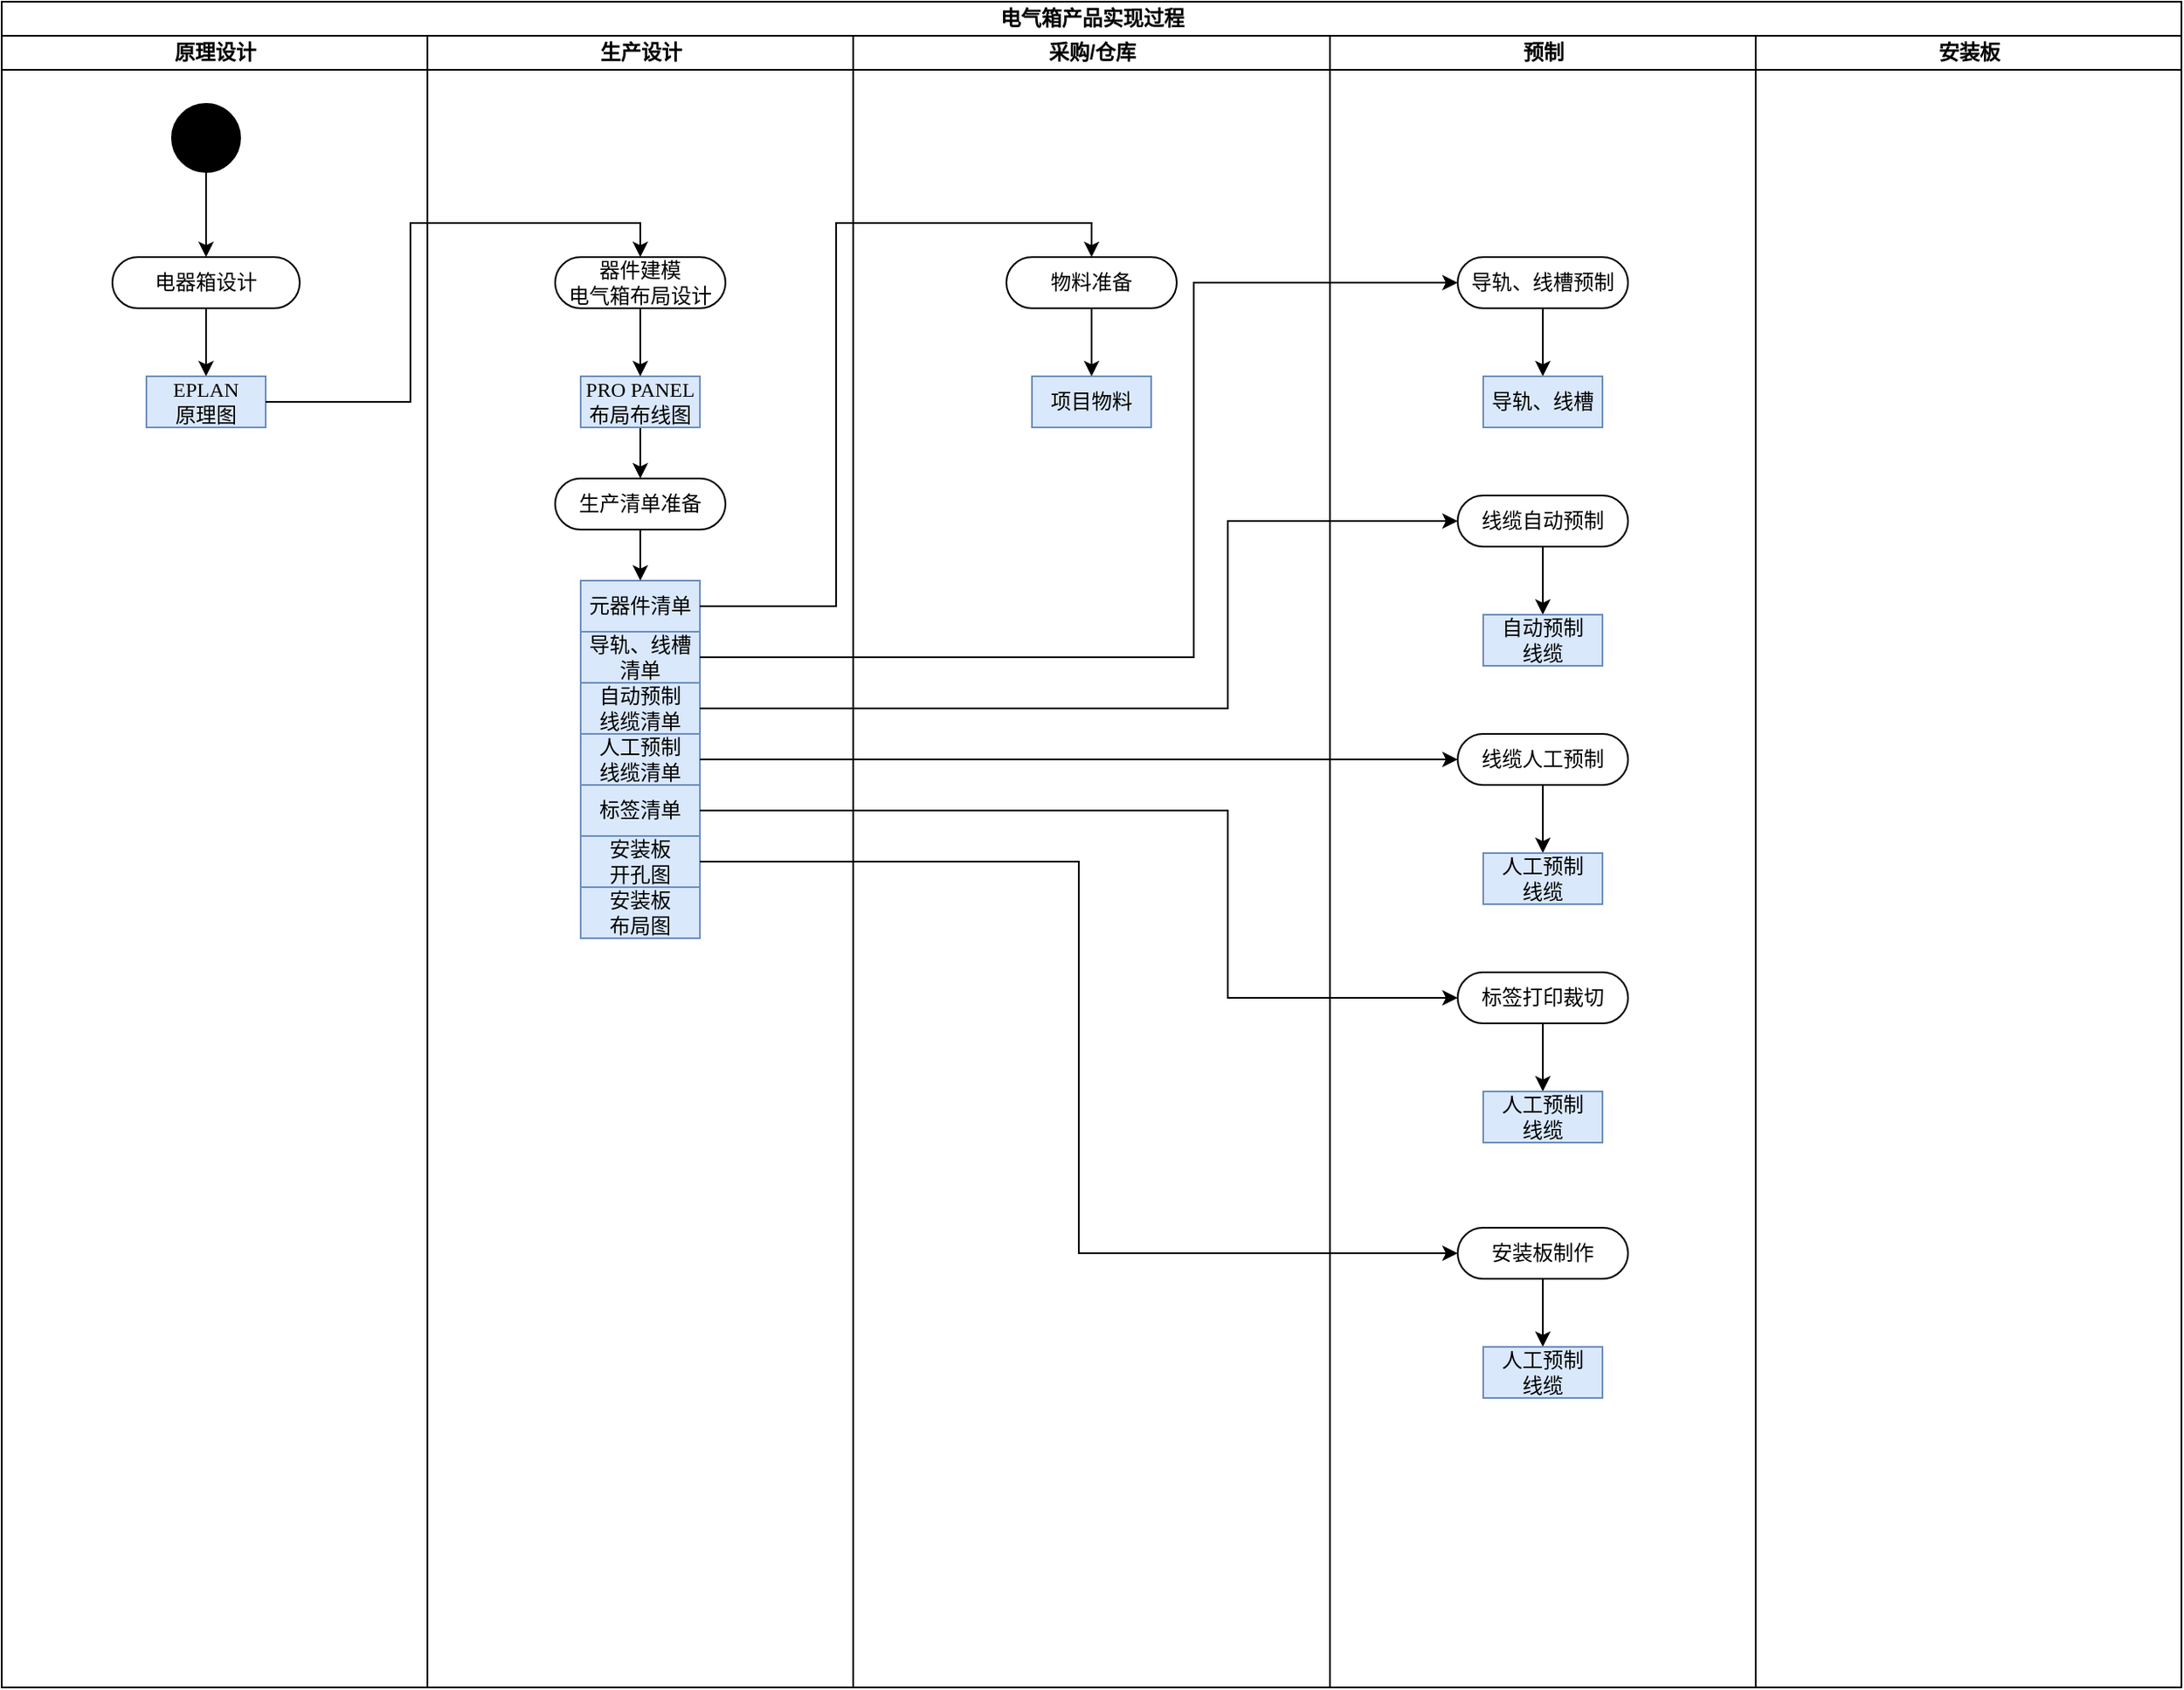 <mxfile version="22.1.15" type="github">
  <diagram name="Page-1" id="0783ab3e-0a74-02c8-0abd-f7b4e66b4bec">
    <mxGraphModel dx="1671" dy="892" grid="1" gridSize="10" guides="1" tooltips="1" connect="1" arrows="1" fold="1" page="1" pageScale="1" pageWidth="850" pageHeight="1100" background="none" math="0" shadow="0">
      <root>
        <mxCell id="0" />
        <mxCell id="1" parent="0" />
        <mxCell id="1c1d494c118603dd-1" value="电气箱产品实现过程" style="swimlane;html=1;childLayout=stackLayout;startSize=20;rounded=0;shadow=0;comic=0;labelBackgroundColor=none;strokeWidth=1;fontFamily=Verdana;fontSize=12;align=center;" parent="1" vertex="1">
          <mxGeometry x="40" y="60" width="1280" height="990" as="geometry">
            <mxRectangle x="40" y="60" width="150" height="30" as="alternateBounds" />
          </mxGeometry>
        </mxCell>
        <mxCell id="1c1d494c118603dd-2" value="原理设计" style="swimlane;html=1;startSize=20;" parent="1c1d494c118603dd-1" vertex="1">
          <mxGeometry y="20" width="250" height="970" as="geometry">
            <mxRectangle y="20" width="40" height="970" as="alternateBounds" />
          </mxGeometry>
        </mxCell>
        <mxCell id="1TgdOPrd4cGmpX88ynlw-31" style="edgeStyle=orthogonalEdgeStyle;rounded=0;orthogonalLoop=1;jettySize=auto;html=1;exitX=0.5;exitY=1;exitDx=0;exitDy=0;" parent="1c1d494c118603dd-2" source="60571a20871a0731-4" target="1TgdOPrd4cGmpX88ynlw-30" edge="1">
          <mxGeometry relative="1" as="geometry" />
        </mxCell>
        <mxCell id="60571a20871a0731-4" value="" style="ellipse;whiteSpace=wrap;html=1;rounded=0;shadow=0;comic=0;labelBackgroundColor=none;strokeWidth=1;fillColor=#000000;fontFamily=Verdana;fontSize=12;align=center;" parent="1c1d494c118603dd-2" vertex="1">
          <mxGeometry x="100" y="40" width="40" height="40" as="geometry" />
        </mxCell>
        <mxCell id="1TgdOPrd4cGmpX88ynlw-34" style="edgeStyle=orthogonalEdgeStyle;rounded=0;orthogonalLoop=1;jettySize=auto;html=1;exitX=0.5;exitY=1;exitDx=0;exitDy=0;entryX=0.5;entryY=0;entryDx=0;entryDy=0;" parent="1c1d494c118603dd-2" source="1TgdOPrd4cGmpX88ynlw-30" target="1TgdOPrd4cGmpX88ynlw-33" edge="1">
          <mxGeometry relative="1" as="geometry" />
        </mxCell>
        <mxCell id="1TgdOPrd4cGmpX88ynlw-30" value="电器箱设计" style="rounded=1;whiteSpace=wrap;html=1;shadow=0;comic=0;labelBackgroundColor=none;strokeWidth=1;fontFamily=Verdana;fontSize=12;align=center;arcSize=50;" parent="1c1d494c118603dd-2" vertex="1">
          <mxGeometry x="65" y="130" width="110" height="30" as="geometry" />
        </mxCell>
        <mxCell id="1TgdOPrd4cGmpX88ynlw-33" value="EPLAN&lt;br&gt;原理图" style="rounded=0;whiteSpace=wrap;html=1;shadow=0;comic=0;labelBackgroundColor=none;strokeWidth=1;fontFamily=Verdana;fontSize=12;align=center;arcSize=50;fillColor=#dae8fc;strokeColor=#6c8ebf;" parent="1c1d494c118603dd-2" vertex="1">
          <mxGeometry x="85" y="200" width="70" height="30" as="geometry" />
        </mxCell>
        <mxCell id="1c1d494c118603dd-3" value="生产设计" style="swimlane;html=1;startSize=20;" parent="1c1d494c118603dd-1" vertex="1">
          <mxGeometry x="250" y="20" width="250" height="970" as="geometry">
            <mxRectangle x="40" y="20" width="40" height="970" as="alternateBounds" />
          </mxGeometry>
        </mxCell>
        <mxCell id="1c1d494c118603dd-14" value="元器件清单" style="rounded=0;whiteSpace=wrap;html=1;shadow=0;comic=0;labelBackgroundColor=none;strokeWidth=1;fontFamily=Verdana;fontSize=12;align=center;arcSize=50;fillColor=#dae8fc;strokeColor=#6c8ebf;" parent="1c1d494c118603dd-3" vertex="1">
          <mxGeometry x="90" y="320" width="70" height="30" as="geometry" />
        </mxCell>
        <mxCell id="hPgVyu-_AXg2mAc122SP-10" style="edgeStyle=orthogonalEdgeStyle;rounded=0;orthogonalLoop=1;jettySize=auto;html=1;exitX=0.5;exitY=1;exitDx=0;exitDy=0;entryX=0.5;entryY=0;entryDx=0;entryDy=0;" edge="1" parent="1c1d494c118603dd-3" source="1TgdOPrd4cGmpX88ynlw-37" target="1c1d494c118603dd-14">
          <mxGeometry relative="1" as="geometry" />
        </mxCell>
        <mxCell id="1TgdOPrd4cGmpX88ynlw-37" value="生产清单准备" style="rounded=1;whiteSpace=wrap;html=1;shadow=0;comic=0;labelBackgroundColor=none;strokeWidth=1;fontFamily=Verdana;fontSize=12;align=center;arcSize=50;" parent="1c1d494c118603dd-3" vertex="1">
          <mxGeometry x="75" y="260" width="100" height="30" as="geometry" />
        </mxCell>
        <mxCell id="1c1d494c118603dd-13" value="导轨、线槽清单" style="rounded=0;whiteSpace=wrap;html=1;shadow=0;comic=0;labelBackgroundColor=none;strokeWidth=1;fontFamily=Verdana;fontSize=12;align=center;arcSize=50;fillColor=#dae8fc;strokeColor=#6c8ebf;" parent="1c1d494c118603dd-3" vertex="1">
          <mxGeometry x="90" y="350" width="70" height="30" as="geometry" />
        </mxCell>
        <mxCell id="1TgdOPrd4cGmpX88ynlw-43" value="自动预制&lt;br&gt;线缆清单" style="rounded=0;whiteSpace=wrap;html=1;shadow=0;comic=0;labelBackgroundColor=none;strokeWidth=1;fontFamily=Verdana;fontSize=12;align=center;arcSize=50;fillColor=#dae8fc;strokeColor=#6c8ebf;" parent="1c1d494c118603dd-3" vertex="1">
          <mxGeometry x="90" y="380" width="70" height="30" as="geometry" />
        </mxCell>
        <mxCell id="1TgdOPrd4cGmpX88ynlw-39" value="器件建模&lt;br&gt;电气箱布局设计" style="rounded=1;whiteSpace=wrap;html=1;shadow=0;comic=0;labelBackgroundColor=none;strokeWidth=1;fontFamily=Verdana;fontSize=12;align=center;arcSize=50;" parent="1c1d494c118603dd-3" vertex="1">
          <mxGeometry x="75" y="130" width="100" height="30" as="geometry" />
        </mxCell>
        <mxCell id="hPgVyu-_AXg2mAc122SP-5" style="edgeStyle=orthogonalEdgeStyle;rounded=0;orthogonalLoop=1;jettySize=auto;html=1;exitX=0.5;exitY=1;exitDx=0;exitDy=0;entryX=0.5;entryY=0;entryDx=0;entryDy=0;" edge="1" parent="1c1d494c118603dd-3" source="1TgdOPrd4cGmpX88ynlw-47">
          <mxGeometry relative="1" as="geometry">
            <mxPoint x="125" y="260.0" as="targetPoint" />
          </mxGeometry>
        </mxCell>
        <mxCell id="1TgdOPrd4cGmpX88ynlw-47" value="PRO PANEL&lt;br&gt;布局布线图" style="rounded=0;whiteSpace=wrap;html=1;shadow=0;comic=0;labelBackgroundColor=none;strokeWidth=1;fontFamily=Verdana;fontSize=12;align=center;arcSize=50;fillColor=#dae8fc;strokeColor=#6c8ebf;" parent="1c1d494c118603dd-3" vertex="1">
          <mxGeometry x="90" y="200" width="70" height="30" as="geometry" />
        </mxCell>
        <mxCell id="1TgdOPrd4cGmpX88ynlw-48" style="edgeStyle=orthogonalEdgeStyle;rounded=0;orthogonalLoop=1;jettySize=auto;html=1;exitX=0.5;exitY=1;exitDx=0;exitDy=0;entryX=0.5;entryY=0;entryDx=0;entryDy=0;" parent="1c1d494c118603dd-3" source="1TgdOPrd4cGmpX88ynlw-39" target="1TgdOPrd4cGmpX88ynlw-47" edge="1">
          <mxGeometry relative="1" as="geometry" />
        </mxCell>
        <mxCell id="hPgVyu-_AXg2mAc122SP-9" value="人工预制&lt;br style=&quot;border-color: var(--border-color);&quot;&gt;线缆清单" style="rounded=0;whiteSpace=wrap;html=1;shadow=0;comic=0;labelBackgroundColor=none;strokeWidth=1;fontFamily=Verdana;fontSize=12;align=center;arcSize=50;fillColor=#dae8fc;strokeColor=#6c8ebf;" vertex="1" parent="1c1d494c118603dd-3">
          <mxGeometry x="90" y="410" width="70" height="30" as="geometry" />
        </mxCell>
        <mxCell id="hPgVyu-_AXg2mAc122SP-25" value="标签清单" style="rounded=0;whiteSpace=wrap;html=1;shadow=0;comic=0;labelBackgroundColor=none;strokeWidth=1;fontFamily=Verdana;fontSize=12;align=center;arcSize=50;fillColor=#dae8fc;strokeColor=#6c8ebf;" vertex="1" parent="1c1d494c118603dd-3">
          <mxGeometry x="90" y="440" width="70" height="30" as="geometry" />
        </mxCell>
        <mxCell id="hPgVyu-_AXg2mAc122SP-34" value="安装板&lt;br&gt;开孔图" style="rounded=0;whiteSpace=wrap;html=1;shadow=0;comic=0;labelBackgroundColor=none;strokeWidth=1;fontFamily=Verdana;fontSize=12;align=center;arcSize=50;fillColor=#dae8fc;strokeColor=#6c8ebf;" vertex="1" parent="1c1d494c118603dd-3">
          <mxGeometry x="90" y="470" width="70" height="30" as="geometry" />
        </mxCell>
        <mxCell id="hPgVyu-_AXg2mAc122SP-1" value="安装板&lt;br&gt;布局图" style="rounded=0;whiteSpace=wrap;html=1;shadow=0;comic=0;labelBackgroundColor=none;strokeWidth=1;fontFamily=Verdana;fontSize=12;align=center;arcSize=50;fillColor=#dae8fc;strokeColor=#6c8ebf;" vertex="1" parent="1c1d494c118603dd-3">
          <mxGeometry x="90" y="500" width="70" height="30" as="geometry" />
        </mxCell>
        <mxCell id="1c1d494c118603dd-4" value="采购/仓库" style="swimlane;html=1;startSize=20;" parent="1c1d494c118603dd-1" vertex="1">
          <mxGeometry x="500" y="20" width="280" height="970" as="geometry">
            <mxRectangle x="80" y="20" width="40" height="970" as="alternateBounds" />
          </mxGeometry>
        </mxCell>
        <mxCell id="hPgVyu-_AXg2mAc122SP-14" style="edgeStyle=orthogonalEdgeStyle;rounded=0;orthogonalLoop=1;jettySize=auto;html=1;exitX=0.5;exitY=1;exitDx=0;exitDy=0;entryX=0.5;entryY=0;entryDx=0;entryDy=0;" edge="1" parent="1c1d494c118603dd-4" source="hPgVyu-_AXg2mAc122SP-11" target="hPgVyu-_AXg2mAc122SP-13">
          <mxGeometry relative="1" as="geometry" />
        </mxCell>
        <mxCell id="hPgVyu-_AXg2mAc122SP-11" value="物料准备" style="rounded=1;whiteSpace=wrap;html=1;shadow=0;comic=0;labelBackgroundColor=none;strokeWidth=1;fontFamily=Verdana;fontSize=12;align=center;arcSize=50;" vertex="1" parent="1c1d494c118603dd-4">
          <mxGeometry x="90" y="130" width="100" height="30" as="geometry" />
        </mxCell>
        <mxCell id="hPgVyu-_AXg2mAc122SP-13" value="项目物料" style="rounded=0;whiteSpace=wrap;html=1;shadow=0;comic=0;labelBackgroundColor=none;strokeWidth=1;fontFamily=Verdana;fontSize=12;align=center;arcSize=50;fillColor=#dae8fc;strokeColor=#6c8ebf;" vertex="1" parent="1c1d494c118603dd-4">
          <mxGeometry x="105" y="200" width="70" height="30" as="geometry" />
        </mxCell>
        <mxCell id="1TgdOPrd4cGmpX88ynlw-1" value="预制" style="swimlane;html=1;startSize=20;" parent="1c1d494c118603dd-1" vertex="1">
          <mxGeometry x="780" y="20" width="250" height="970" as="geometry" />
        </mxCell>
        <mxCell id="hPgVyu-_AXg2mAc122SP-20" style="edgeStyle=orthogonalEdgeStyle;rounded=0;orthogonalLoop=1;jettySize=auto;html=1;exitX=0.5;exitY=1;exitDx=0;exitDy=0;" edge="1" parent="1TgdOPrd4cGmpX88ynlw-1" source="hPgVyu-_AXg2mAc122SP-17" target="hPgVyu-_AXg2mAc122SP-19">
          <mxGeometry relative="1" as="geometry" />
        </mxCell>
        <mxCell id="hPgVyu-_AXg2mAc122SP-17" value="导轨、线槽预制" style="rounded=1;whiteSpace=wrap;html=1;shadow=0;comic=0;labelBackgroundColor=none;strokeWidth=1;fontFamily=Verdana;fontSize=12;align=center;arcSize=50;" vertex="1" parent="1TgdOPrd4cGmpX88ynlw-1">
          <mxGeometry x="75" y="130" width="100" height="30" as="geometry" />
        </mxCell>
        <mxCell id="hPgVyu-_AXg2mAc122SP-19" value="导轨、线槽" style="rounded=0;whiteSpace=wrap;html=1;shadow=0;comic=0;labelBackgroundColor=none;strokeWidth=1;fontFamily=Verdana;fontSize=12;align=center;arcSize=50;fillColor=#dae8fc;strokeColor=#6c8ebf;" vertex="1" parent="1TgdOPrd4cGmpX88ynlw-1">
          <mxGeometry x="90" y="200" width="70" height="30" as="geometry" />
        </mxCell>
        <mxCell id="hPgVyu-_AXg2mAc122SP-24" style="edgeStyle=orthogonalEdgeStyle;rounded=0;orthogonalLoop=1;jettySize=auto;html=1;exitX=0.5;exitY=1;exitDx=0;exitDy=0;" edge="1" parent="1TgdOPrd4cGmpX88ynlw-1" source="hPgVyu-_AXg2mAc122SP-21" target="hPgVyu-_AXg2mAc122SP-23">
          <mxGeometry relative="1" as="geometry" />
        </mxCell>
        <mxCell id="hPgVyu-_AXg2mAc122SP-21" value="线缆自动预制" style="rounded=1;whiteSpace=wrap;html=1;shadow=0;comic=0;labelBackgroundColor=none;strokeWidth=1;fontFamily=Verdana;fontSize=12;align=center;arcSize=50;" vertex="1" parent="1TgdOPrd4cGmpX88ynlw-1">
          <mxGeometry x="75" y="270" width="100" height="30" as="geometry" />
        </mxCell>
        <mxCell id="hPgVyu-_AXg2mAc122SP-23" value="自动预制&lt;br&gt;线缆" style="rounded=0;whiteSpace=wrap;html=1;shadow=0;comic=0;labelBackgroundColor=none;strokeWidth=1;fontFamily=Verdana;fontSize=12;align=center;arcSize=50;fillColor=#dae8fc;strokeColor=#6c8ebf;" vertex="1" parent="1TgdOPrd4cGmpX88ynlw-1">
          <mxGeometry x="90" y="340" width="70" height="30" as="geometry" />
        </mxCell>
        <mxCell id="hPgVyu-_AXg2mAc122SP-29" style="edgeStyle=orthogonalEdgeStyle;rounded=0;orthogonalLoop=1;jettySize=auto;html=1;exitX=0.5;exitY=1;exitDx=0;exitDy=0;entryX=0.5;entryY=0;entryDx=0;entryDy=0;" edge="1" parent="1TgdOPrd4cGmpX88ynlw-1" source="hPgVyu-_AXg2mAc122SP-26" target="hPgVyu-_AXg2mAc122SP-28">
          <mxGeometry relative="1" as="geometry" />
        </mxCell>
        <mxCell id="hPgVyu-_AXg2mAc122SP-26" value="线缆人工预制" style="rounded=1;whiteSpace=wrap;html=1;shadow=0;comic=0;labelBackgroundColor=none;strokeWidth=1;fontFamily=Verdana;fontSize=12;align=center;arcSize=50;" vertex="1" parent="1TgdOPrd4cGmpX88ynlw-1">
          <mxGeometry x="75" y="410" width="100" height="30" as="geometry" />
        </mxCell>
        <mxCell id="hPgVyu-_AXg2mAc122SP-28" value="人工预制&lt;br&gt;线缆" style="rounded=0;whiteSpace=wrap;html=1;shadow=0;comic=0;labelBackgroundColor=none;strokeWidth=1;fontFamily=Verdana;fontSize=12;align=center;arcSize=50;fillColor=#dae8fc;strokeColor=#6c8ebf;" vertex="1" parent="1TgdOPrd4cGmpX88ynlw-1">
          <mxGeometry x="90" y="480" width="70" height="30" as="geometry" />
        </mxCell>
        <mxCell id="hPgVyu-_AXg2mAc122SP-32" style="edgeStyle=orthogonalEdgeStyle;rounded=0;orthogonalLoop=1;jettySize=auto;html=1;exitX=0.5;exitY=1;exitDx=0;exitDy=0;" edge="1" parent="1TgdOPrd4cGmpX88ynlw-1" source="hPgVyu-_AXg2mAc122SP-30" target="hPgVyu-_AXg2mAc122SP-31">
          <mxGeometry relative="1" as="geometry" />
        </mxCell>
        <mxCell id="hPgVyu-_AXg2mAc122SP-30" value="标签打印裁切" style="rounded=1;whiteSpace=wrap;html=1;shadow=0;comic=0;labelBackgroundColor=none;strokeWidth=1;fontFamily=Verdana;fontSize=12;align=center;arcSize=50;" vertex="1" parent="1TgdOPrd4cGmpX88ynlw-1">
          <mxGeometry x="75" y="550" width="100" height="30" as="geometry" />
        </mxCell>
        <mxCell id="hPgVyu-_AXg2mAc122SP-31" value="人工预制&lt;br&gt;线缆" style="rounded=0;whiteSpace=wrap;html=1;shadow=0;comic=0;labelBackgroundColor=none;strokeWidth=1;fontFamily=Verdana;fontSize=12;align=center;arcSize=50;fillColor=#dae8fc;strokeColor=#6c8ebf;" vertex="1" parent="1TgdOPrd4cGmpX88ynlw-1">
          <mxGeometry x="90" y="620" width="70" height="30" as="geometry" />
        </mxCell>
        <mxCell id="hPgVyu-_AXg2mAc122SP-56" style="edgeStyle=orthogonalEdgeStyle;rounded=0;orthogonalLoop=1;jettySize=auto;html=1;exitX=0.5;exitY=1;exitDx=0;exitDy=0;" edge="1" parent="1TgdOPrd4cGmpX88ynlw-1" source="hPgVyu-_AXg2mAc122SP-51" target="hPgVyu-_AXg2mAc122SP-55">
          <mxGeometry relative="1" as="geometry" />
        </mxCell>
        <mxCell id="hPgVyu-_AXg2mAc122SP-51" value="安装板制作" style="rounded=1;whiteSpace=wrap;html=1;shadow=0;comic=0;labelBackgroundColor=none;strokeWidth=1;fontFamily=Verdana;fontSize=12;align=center;arcSize=50;" vertex="1" parent="1TgdOPrd4cGmpX88ynlw-1">
          <mxGeometry x="75" y="700" width="100" height="30" as="geometry" />
        </mxCell>
        <mxCell id="hPgVyu-_AXg2mAc122SP-55" value="人工预制&lt;br&gt;线缆" style="rounded=0;whiteSpace=wrap;html=1;shadow=0;comic=0;labelBackgroundColor=none;strokeWidth=1;fontFamily=Verdana;fontSize=12;align=center;arcSize=50;fillColor=#dae8fc;strokeColor=#6c8ebf;" vertex="1" parent="1TgdOPrd4cGmpX88ynlw-1">
          <mxGeometry x="90" y="770" width="70" height="30" as="geometry" />
        </mxCell>
        <mxCell id="hPgVyu-_AXg2mAc122SP-35" value="安装板" style="swimlane;html=1;startSize=20;" vertex="1" parent="1c1d494c118603dd-1">
          <mxGeometry x="1030" y="20" width="250" height="970" as="geometry" />
        </mxCell>
        <mxCell id="1TgdOPrd4cGmpX88ynlw-50" style="edgeStyle=orthogonalEdgeStyle;rounded=0;orthogonalLoop=1;jettySize=auto;html=1;exitX=1;exitY=0.5;exitDx=0;exitDy=0;entryX=0.5;entryY=0;entryDx=0;entryDy=0;" parent="1c1d494c118603dd-1" source="1TgdOPrd4cGmpX88ynlw-33" target="1TgdOPrd4cGmpX88ynlw-39" edge="1">
          <mxGeometry relative="1" as="geometry" />
        </mxCell>
        <mxCell id="hPgVyu-_AXg2mAc122SP-12" style="edgeStyle=orthogonalEdgeStyle;rounded=0;orthogonalLoop=1;jettySize=auto;html=1;exitX=1;exitY=0.5;exitDx=0;exitDy=0;entryX=0.5;entryY=0;entryDx=0;entryDy=0;" edge="1" parent="1c1d494c118603dd-1" source="1c1d494c118603dd-14" target="hPgVyu-_AXg2mAc122SP-11">
          <mxGeometry relative="1" as="geometry">
            <Array as="points">
              <mxPoint x="490" y="355" />
              <mxPoint x="490" y="130" />
              <mxPoint x="640" y="130" />
            </Array>
          </mxGeometry>
        </mxCell>
        <mxCell id="hPgVyu-_AXg2mAc122SP-18" style="edgeStyle=orthogonalEdgeStyle;rounded=0;orthogonalLoop=1;jettySize=auto;html=1;exitX=1;exitY=0.5;exitDx=0;exitDy=0;entryX=0;entryY=0.5;entryDx=0;entryDy=0;" edge="1" parent="1c1d494c118603dd-1" source="1c1d494c118603dd-13" target="hPgVyu-_AXg2mAc122SP-17">
          <mxGeometry relative="1" as="geometry">
            <Array as="points">
              <mxPoint x="700" y="385" />
              <mxPoint x="700" y="165" />
            </Array>
          </mxGeometry>
        </mxCell>
        <mxCell id="hPgVyu-_AXg2mAc122SP-22" style="edgeStyle=orthogonalEdgeStyle;rounded=0;orthogonalLoop=1;jettySize=auto;html=1;exitX=1;exitY=0.5;exitDx=0;exitDy=0;entryX=0;entryY=0.5;entryDx=0;entryDy=0;" edge="1" parent="1c1d494c118603dd-1" source="1TgdOPrd4cGmpX88ynlw-43" target="hPgVyu-_AXg2mAc122SP-21">
          <mxGeometry relative="1" as="geometry">
            <Array as="points">
              <mxPoint x="720" y="415" />
              <mxPoint x="720" y="305" />
            </Array>
          </mxGeometry>
        </mxCell>
        <mxCell id="hPgVyu-_AXg2mAc122SP-27" style="edgeStyle=orthogonalEdgeStyle;rounded=0;orthogonalLoop=1;jettySize=auto;html=1;exitX=1;exitY=0.5;exitDx=0;exitDy=0;entryX=0;entryY=0.5;entryDx=0;entryDy=0;" edge="1" parent="1c1d494c118603dd-1" source="hPgVyu-_AXg2mAc122SP-9" target="hPgVyu-_AXg2mAc122SP-26">
          <mxGeometry relative="1" as="geometry" />
        </mxCell>
        <mxCell id="hPgVyu-_AXg2mAc122SP-50" style="edgeStyle=orthogonalEdgeStyle;rounded=0;orthogonalLoop=1;jettySize=auto;html=1;exitX=1;exitY=0.5;exitDx=0;exitDy=0;entryX=0;entryY=0.5;entryDx=0;entryDy=0;" edge="1" parent="1c1d494c118603dd-1" source="hPgVyu-_AXg2mAc122SP-25" target="hPgVyu-_AXg2mAc122SP-30">
          <mxGeometry relative="1" as="geometry">
            <Array as="points">
              <mxPoint x="720" y="475" />
              <mxPoint x="720" y="585" />
            </Array>
          </mxGeometry>
        </mxCell>
        <mxCell id="hPgVyu-_AXg2mAc122SP-54" style="edgeStyle=orthogonalEdgeStyle;rounded=0;orthogonalLoop=1;jettySize=auto;html=1;exitX=1;exitY=0.5;exitDx=0;exitDy=0;entryX=0;entryY=0.5;entryDx=0;entryDy=0;" edge="1" parent="1c1d494c118603dd-1" source="hPgVyu-_AXg2mAc122SP-34" target="hPgVyu-_AXg2mAc122SP-51">
          <mxGeometry relative="1" as="geometry" />
        </mxCell>
      </root>
    </mxGraphModel>
  </diagram>
</mxfile>
